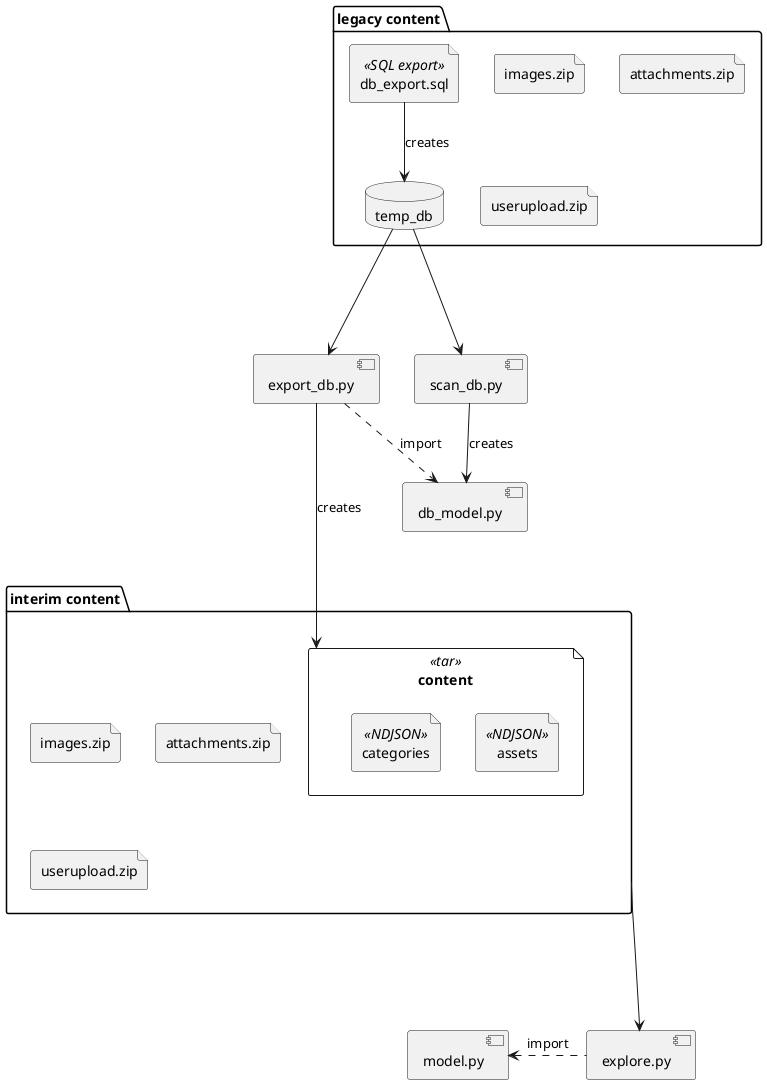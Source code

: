 @startuml
'https://plantuml.com/component-diagram

    package "legacy content" {
        file "db_export.sql" as sql <<SQL export>>
        database "temp_db"
        sql --> temp_db  : "creates"
        file "images.zip"
        file "attachments.zip"
        file "userupload.zip"
    }

    [scan_db.py] --> [db_model.py] : "creates"
    temp_db ---> [scan_db.py]

    temp_db ---> [export_db.py]

    package "interim content" {
        file content <<tar>> {
            file  assets <<NDJSON>>
            file  categories  <<NDJSON>>
        }
        file "images.zip" as i2
        file "attachments.zip" as a2
        file "userupload.zip" as u2

        [export_db.py] ---> content : "creates"
    }

    [export_db.py] .> [db_model.py] : "import"

    "interim content" ----> [explore.py]
    [model.py] <. [explore.py] : "import"
@enduml
